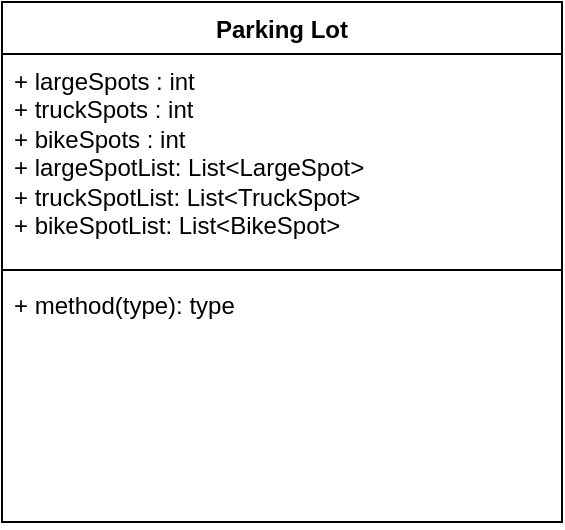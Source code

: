 <mxfile version="24.3.0" type="github">
  <diagram id="C5RBs43oDa-KdzZeNtuy" name="Page-1">
    <mxGraphModel dx="1600" dy="767" grid="1" gridSize="10" guides="1" tooltips="1" connect="1" arrows="1" fold="1" page="1" pageScale="1" pageWidth="827" pageHeight="1169" math="0" shadow="0">
      <root>
        <mxCell id="WIyWlLk6GJQsqaUBKTNV-0" />
        <mxCell id="WIyWlLk6GJQsqaUBKTNV-1" parent="WIyWlLk6GJQsqaUBKTNV-0" />
        <mxCell id="PirA2w0q8JbgGea7DmFP-7" value="Parking Lot&lt;div&gt;&lt;br&gt;&lt;/div&gt;" style="swimlane;fontStyle=1;align=center;verticalAlign=top;childLayout=stackLayout;horizontal=1;startSize=26;horizontalStack=0;resizeParent=1;resizeParentMax=0;resizeLast=0;collapsible=1;marginBottom=0;whiteSpace=wrap;html=1;" vertex="1" parent="WIyWlLk6GJQsqaUBKTNV-1">
          <mxGeometry x="70" y="40" width="280" height="260" as="geometry">
            <mxRectangle x="90" y="40" width="100" height="40" as="alternateBounds" />
          </mxGeometry>
        </mxCell>
        <mxCell id="PirA2w0q8JbgGea7DmFP-8" value="+ largeSpots : int&lt;div&gt;+ truckSpots : int&lt;/div&gt;&lt;div&gt;+ bikeSpots : int&lt;/div&gt;&lt;div&gt;+ largeSpotList: List&amp;lt;LargeSpot&amp;gt;&lt;/div&gt;&lt;div&gt;+ truckSpotList: List&amp;lt;TruckSpot&amp;gt;&lt;/div&gt;&lt;div&gt;+ bikeSpotList: List&amp;lt;BikeSpot&amp;gt;&lt;/div&gt;&lt;div&gt;&lt;br&gt;&lt;div&gt;&lt;br&gt;&lt;/div&gt;&lt;div&gt;&lt;br&gt;&lt;/div&gt;&lt;/div&gt;" style="text;strokeColor=none;fillColor=none;align=left;verticalAlign=top;spacingLeft=4;spacingRight=4;overflow=hidden;rotatable=0;points=[[0,0.5],[1,0.5]];portConstraint=eastwest;whiteSpace=wrap;html=1;" vertex="1" parent="PirA2w0q8JbgGea7DmFP-7">
          <mxGeometry y="26" width="280" height="104" as="geometry" />
        </mxCell>
        <mxCell id="PirA2w0q8JbgGea7DmFP-9" value="" style="line;strokeWidth=1;fillColor=none;align=left;verticalAlign=middle;spacingTop=-1;spacingLeft=3;spacingRight=3;rotatable=0;labelPosition=right;points=[];portConstraint=eastwest;strokeColor=inherit;" vertex="1" parent="PirA2w0q8JbgGea7DmFP-7">
          <mxGeometry y="130" width="280" height="8" as="geometry" />
        </mxCell>
        <mxCell id="PirA2w0q8JbgGea7DmFP-10" value="+ method(type): type" style="text;strokeColor=none;fillColor=none;align=left;verticalAlign=top;spacingLeft=4;spacingRight=4;overflow=hidden;rotatable=0;points=[[0,0.5],[1,0.5]];portConstraint=eastwest;whiteSpace=wrap;html=1;" vertex="1" parent="PirA2w0q8JbgGea7DmFP-7">
          <mxGeometry y="138" width="280" height="122" as="geometry" />
        </mxCell>
      </root>
    </mxGraphModel>
  </diagram>
</mxfile>
